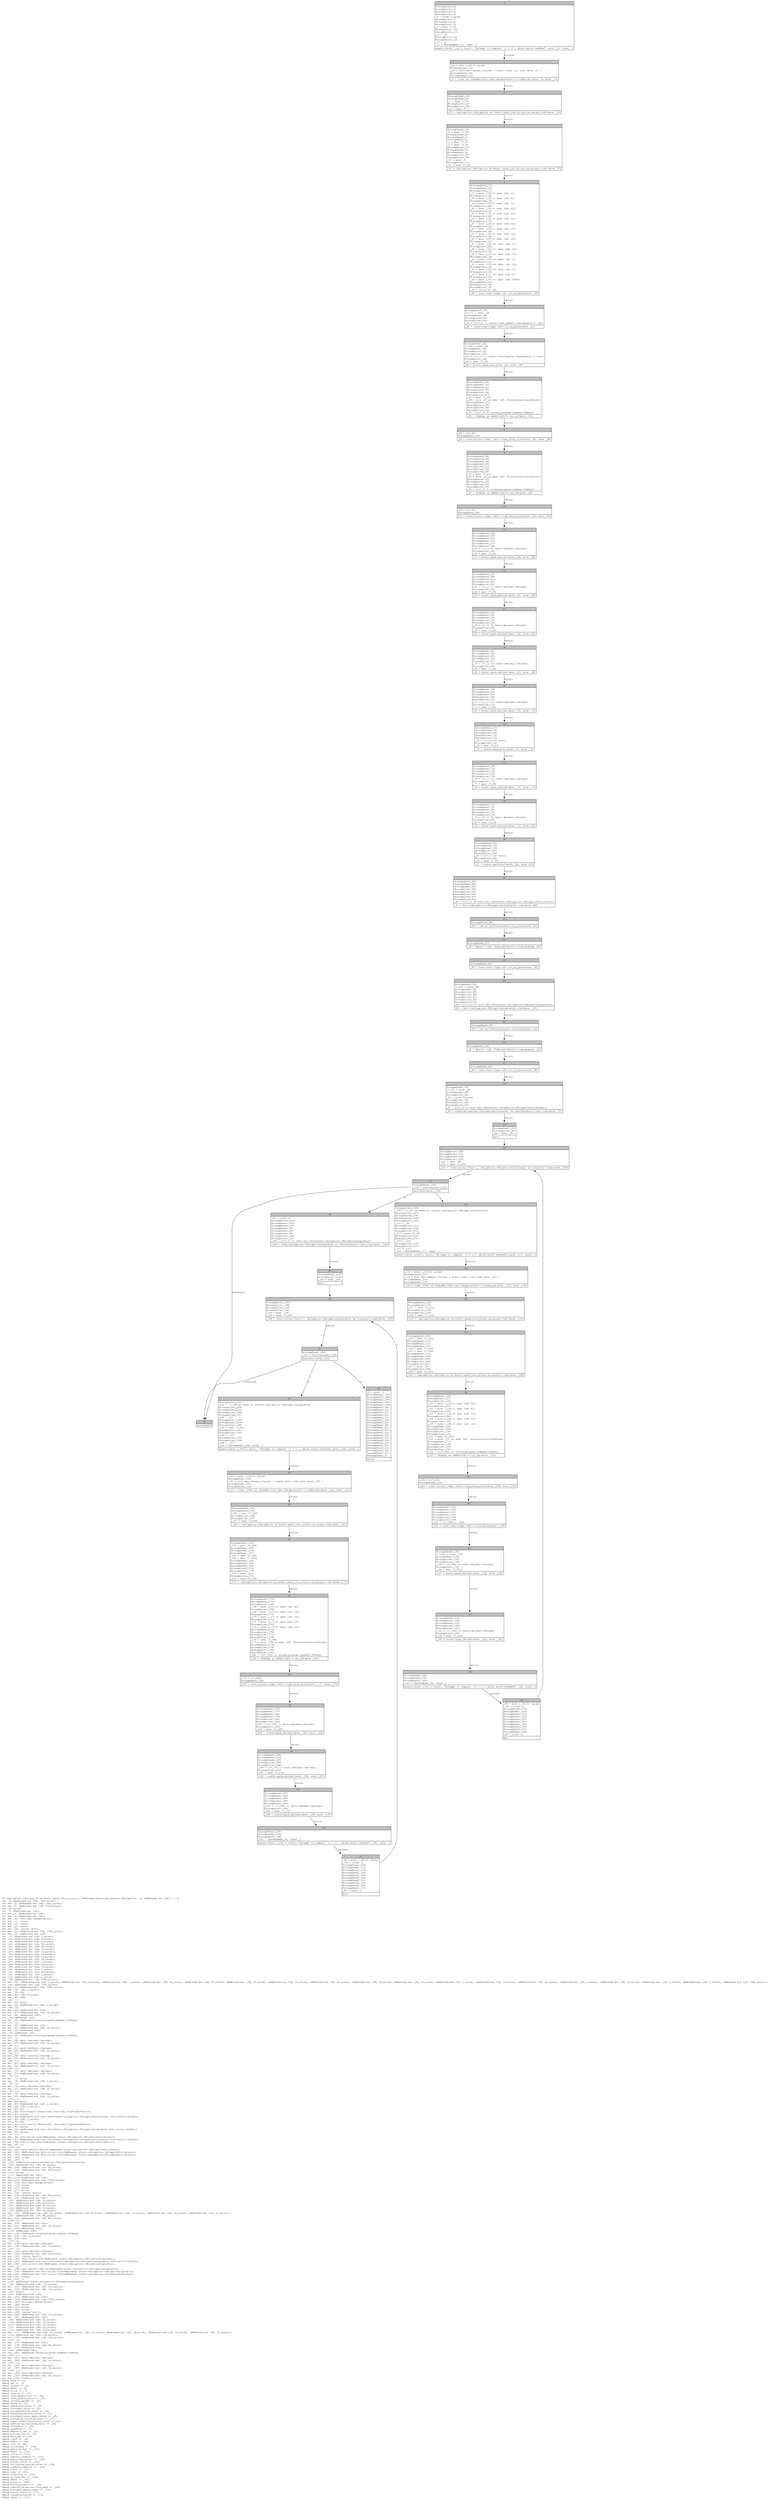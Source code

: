 digraph Mir_0_362 {
    graph [fontname="Courier, monospace"];
    node [fontname="Courier, monospace"];
    edge [fontname="Courier, monospace"];
    label=<fn &lt;obligation::Obligation as Pack&gt;::pack_into_slice(_1: &amp;ReErased state::obligation::Obligation, _2: &amp;ReErased mut [u8]) -&gt; ()<br align="left"/>let _3: &amp;ReErased mut [u8; 1300_usize];<br align="left"/>let mut _4: &amp;ReErased mut [u8; 1300_usize];<br align="left"/>let mut _5: &amp;ReErased mut [u8; 1300_usize];<br align="left"/>let _6: usize;<br align="left"/>let _7: &amp;ReErased mut [u8];<br align="left"/>let mut _8: &amp;ReErased mut [u8];<br align="left"/>let mut _9: &amp;ReErased mut [u8];<br align="left"/>let mut _10: std::ops::Range&lt;usize&gt;;<br align="left"/>let mut _11: usize;<br align="left"/>let mut _12: usize;<br align="left"/>let mut _13: usize;<br align="left"/>let mut _14: (usize, bool);<br align="left"/>let mut _15: &amp;ReErased mut [u8; 1300_usize];<br align="left"/>let mut _16: &amp;ReErased mut [u8];<br align="left"/>let _17: &amp;ReErased mut [u8; 1_usize];<br align="left"/>let _18: &amp;ReErased mut [u8; 8_usize];<br align="left"/>let _19: &amp;ReErased mut [u8; 1_usize];<br align="left"/>let _20: &amp;ReErased mut [u8; 32_usize];<br align="left"/>let _21: &amp;ReErased mut [u8; 32_usize];<br align="left"/>let _22: &amp;ReErased mut [u8; 16_usize];<br align="left"/>let _23: &amp;ReErased mut [u8; 16_usize];<br align="left"/>let _24: &amp;ReErased mut [u8; 16_usize];<br align="left"/>let _25: &amp;ReErased mut [u8; 16_usize];<br align="left"/>let _26: &amp;ReErased mut [u8; 16_usize];<br align="left"/>let _27: &amp;ReErased mut [u8; 1_usize];<br align="left"/>let _28: &amp;ReErased mut [u8; 16_usize];<br align="left"/>let _29: &amp;ReErased mut [u8; 16_usize];<br align="left"/>let _30: &amp;ReErased mut [u8; 1_usize];<br align="left"/>let _31: &amp;ReErased mut [u8; 14_usize];<br align="left"/>let _32: &amp;ReErased mut [u8; 1_usize];<br align="left"/>let _33: &amp;ReErased mut [u8; 1_usize];<br align="left"/>let _34: &amp;ReErased mut [u8; 1096_usize];<br align="left"/>let mut _35: (&amp;ReErased mut [u8; 1_usize], &amp;ReErased mut [u8; 8_usize], &amp;ReErased mut [u8; 1_usize], &amp;ReErased mut [u8; 32_usize], &amp;ReErased mut [u8; 32_usize], &amp;ReErased mut [u8; 16_usize], &amp;ReErased mut [u8; 16_usize], &amp;ReErased mut [u8; 16_usize], &amp;ReErased mut [u8; 16_usize], &amp;ReErased mut [u8; 16_usize], &amp;ReErased mut [u8; 1_usize], &amp;ReErased mut [u8; 16_usize], &amp;ReErased mut [u8; 16_usize], &amp;ReErased mut [u8; 1_usize], &amp;ReErased mut [u8; 14_usize], &amp;ReErased mut [u8; 1_usize], &amp;ReErased mut [u8; 1_usize], &amp;ReErased mut [u8; 1096_usize]);<br align="left"/>let _36: &amp;ReErased mut [u8; 1300_usize];<br align="left"/>let mut _37: &amp;ReErased mut [u8; 1300_usize];<br align="left"/>let mut _38: [u8; 1_usize];<br align="left"/>let mut _39: u8;<br align="left"/>let mut _40: [u8; 8_usize];<br align="left"/>let mut _41: u64;<br align="left"/>let _42: ();<br align="left"/>let mut _43: bool;<br align="left"/>let mut _44: &amp;ReErased mut [u8; 1_usize];<br align="left"/>let _45: ();<br align="left"/>let mut _46: &amp;ReErased mut [u8];<br align="left"/>let mut _47: &amp;ReErased mut [u8; 32_usize];<br align="left"/>let mut _48: &amp;ReErased [u8];<br align="left"/>let _49: &amp;ReErased [u8];<br align="left"/>let mut _50: &amp;ReErased solana_program::pubkey::Pubkey;<br align="left"/>let _51: ();<br align="left"/>let mut _52: &amp;ReErased mut [u8];<br align="left"/>let mut _53: &amp;ReErased mut [u8; 32_usize];<br align="left"/>let mut _54: &amp;ReErased [u8];<br align="left"/>let _55: &amp;ReErased [u8];<br align="left"/>let mut _56: &amp;ReErased solana_program::pubkey::Pubkey;<br align="left"/>let _57: ();<br align="left"/>let mut _58: math::decimal::Decimal;<br align="left"/>let mut _59: &amp;ReErased mut [u8; 16_usize];<br align="left"/>let _60: ();<br align="left"/>let mut _61: math::decimal::Decimal;<br align="left"/>let mut _62: &amp;ReErased mut [u8; 16_usize];<br align="left"/>let _63: ();<br align="left"/>let mut _64: math::decimal::Decimal;<br align="left"/>let mut _65: &amp;ReErased mut [u8; 16_usize];<br align="left"/>let _66: ();<br align="left"/>let mut _67: math::decimal::Decimal;<br align="left"/>let mut _68: &amp;ReErased mut [u8; 16_usize];<br align="left"/>let _69: ();<br align="left"/>let mut _70: math::decimal::Decimal;<br align="left"/>let mut _71: &amp;ReErased mut [u8; 16_usize];<br align="left"/>let _72: ();<br align="left"/>let mut _73: bool;<br align="left"/>let mut _74: &amp;ReErased mut [u8; 1_usize];<br align="left"/>let _75: ();<br align="left"/>let mut _76: math::decimal::Decimal;<br align="left"/>let mut _77: &amp;ReErased mut [u8; 16_usize];<br align="left"/>let _78: ();<br align="left"/>let mut _79: math::decimal::Decimal;<br align="left"/>let mut _80: &amp;ReErased mut [u8; 16_usize];<br align="left"/>let _81: ();<br align="left"/>let mut _82: bool;<br align="left"/>let mut _83: &amp;ReErased mut [u8; 1_usize];<br align="left"/>let mut _84: [u8; 1_usize];<br align="left"/>let mut _85: u8;<br align="left"/>let mut _86: std::result::Result&lt;u8, std::num::TryFromIntError&gt;;<br align="left"/>let mut _87: usize;<br align="left"/>let mut _88: &amp;ReErased std::vec::Vec&lt;state::obligation::ObligationCollateral, std::alloc::Global&gt;;<br align="left"/>let mut _89: [u8; 1_usize];<br align="left"/>let mut _90: u8;<br align="left"/>let mut _91: std::result::Result&lt;u8, std::num::TryFromIntError&gt;;<br align="left"/>let mut _92: usize;<br align="left"/>let mut _93: &amp;ReErased std::vec::Vec&lt;state::obligation::ObligationLiquidity, std::alloc::Global&gt;;<br align="left"/>let mut _94: usize;<br align="left"/>let _95: ();<br align="left"/>let mut _96: std::slice::Iter&lt;ReErased, state::obligation::ObligationCollateral&gt;;<br align="left"/>let mut _97: &amp;ReErased std::vec::Vec&lt;state::obligation::ObligationCollateral, std::alloc::Global&gt;;<br align="left"/>let mut _98: std::slice::Iter&lt;ReErased, state::obligation::ObligationCollateral&gt;;<br align="left"/>let mut _99: ();<br align="left"/>let _100: ();<br align="left"/>let mut _101: std::option::Option&lt;&amp;ReErased state::obligation::ObligationCollateral&gt;;<br align="left"/>let mut _102: &amp;ReErased mut std::slice::Iter&lt;ReErased, state::obligation::ObligationCollateral&gt;;<br align="left"/>let mut _103: &amp;ReErased mut std::slice::Iter&lt;ReErased, state::obligation::ObligationCollateral&gt;;<br align="left"/>let mut _104: isize;<br align="left"/>let mut _105: !;<br align="left"/>let _106: &amp;ReErased state::obligation::ObligationCollateral;<br align="left"/>let _107: &amp;ReErased mut [u8; 88_usize];<br align="left"/>let mut _108: &amp;ReErased mut [u8; 88_usize];<br align="left"/>let mut _109: &amp;ReErased mut [u8; 88_usize];<br align="left"/>let _110: usize;<br align="left"/>let _111: &amp;ReErased mut [u8];<br align="left"/>let mut _112: &amp;ReErased mut [u8];<br align="left"/>let mut _113: &amp;ReErased mut [u8; 1096_usize];<br align="left"/>let mut _114: std::ops::Range&lt;usize&gt;;<br align="left"/>let mut _115: usize;<br align="left"/>let mut _116: usize;<br align="left"/>let mut _117: usize;<br align="left"/>let mut _118: (usize, bool);<br align="left"/>let mut _119: &amp;ReErased mut [u8; 88_usize];<br align="left"/>let mut _120: &amp;ReErased mut [u8];<br align="left"/>let _121: &amp;ReErased mut [u8; 32_usize];<br align="left"/>let _122: &amp;ReErased mut [u8; 8_usize];<br align="left"/>let _123: &amp;ReErased mut [u8; 16_usize];<br align="left"/>let _124: &amp;ReErased mut [u8; 16_usize];<br align="left"/>let _125: &amp;ReErased mut [u8; 16_usize];<br align="left"/>let mut _126: (&amp;ReErased mut [u8; 32_usize], &amp;ReErased mut [u8; 8_usize], &amp;ReErased mut [u8; 16_usize], &amp;ReErased mut [u8; 16_usize], &amp;ReErased mut [u8; 16_usize]);<br align="left"/>let _127: &amp;ReErased mut [u8; 88_usize];<br align="left"/>let mut _128: &amp;ReErased mut [u8; 88_usize];<br align="left"/>let _129: ();<br align="left"/>let mut _130: &amp;ReErased mut [u8];<br align="left"/>let mut _131: &amp;ReErased mut [u8; 32_usize];<br align="left"/>let mut _132: &amp;ReErased [u8];<br align="left"/>let _133: &amp;ReErased [u8];<br align="left"/>let mut _134: &amp;ReErased solana_program::pubkey::Pubkey;<br align="left"/>let mut _135: [u8; 8_usize];<br align="left"/>let mut _136: u64;<br align="left"/>let _137: ();<br align="left"/>let mut _138: math::decimal::Decimal;<br align="left"/>let mut _139: &amp;ReErased mut [u8; 16_usize];<br align="left"/>let _140: ();<br align="left"/>let mut _141: math::decimal::Decimal;<br align="left"/>let mut _142: &amp;ReErased mut [u8; 16_usize];<br align="left"/>let mut _143: (usize, bool);<br align="left"/>let mut _144: std::slice::Iter&lt;ReErased, state::obligation::ObligationLiquidity&gt;;<br align="left"/>let mut _145: &amp;ReErased std::vec::Vec&lt;state::obligation::ObligationLiquidity, std::alloc::Global&gt;;<br align="left"/>let mut _146: std::slice::Iter&lt;ReErased, state::obligation::ObligationLiquidity&gt;;<br align="left"/>let _147: ();<br align="left"/>let mut _148: std::option::Option&lt;&amp;ReErased state::obligation::ObligationLiquidity&gt;;<br align="left"/>let mut _149: &amp;ReErased mut std::slice::Iter&lt;ReErased, state::obligation::ObligationLiquidity&gt;;<br align="left"/>let mut _150: &amp;ReErased mut std::slice::Iter&lt;ReErased, state::obligation::ObligationLiquidity&gt;;<br align="left"/>let mut _151: isize;<br align="left"/>let mut _152: !;<br align="left"/>let _153: &amp;ReErased state::obligation::ObligationLiquidity;<br align="left"/>let _154: &amp;ReErased mut [u8; 112_usize];<br align="left"/>let mut _155: &amp;ReErased mut [u8; 112_usize];<br align="left"/>let mut _156: &amp;ReErased mut [u8; 112_usize];<br align="left"/>let _157: usize;<br align="left"/>let _158: &amp;ReErased mut [u8];<br align="left"/>let mut _159: &amp;ReErased mut [u8];<br align="left"/>let mut _160: &amp;ReErased mut [u8; 1096_usize];<br align="left"/>let mut _161: std::ops::Range&lt;usize&gt;;<br align="left"/>let mut _162: usize;<br align="left"/>let mut _163: usize;<br align="left"/>let mut _164: usize;<br align="left"/>let mut _165: (usize, bool);<br align="left"/>let mut _166: &amp;ReErased mut [u8; 112_usize];<br align="left"/>let mut _167: &amp;ReErased mut [u8];<br align="left"/>let _168: &amp;ReErased mut [u8; 32_usize];<br align="left"/>let _169: &amp;ReErased mut [u8; 16_usize];<br align="left"/>let _170: &amp;ReErased mut [u8; 16_usize];<br align="left"/>let _171: &amp;ReErased mut [u8; 16_usize];<br align="left"/>let _172: &amp;ReErased mut [u8; 32_usize];<br align="left"/>let mut _173: (&amp;ReErased mut [u8; 32_usize], &amp;ReErased mut [u8; 16_usize], &amp;ReErased mut [u8; 16_usize], &amp;ReErased mut [u8; 16_usize], &amp;ReErased mut [u8; 32_usize]);<br align="left"/>let _174: &amp;ReErased mut [u8; 112_usize];<br align="left"/>let mut _175: &amp;ReErased mut [u8; 112_usize];<br align="left"/>let _176: ();<br align="left"/>let mut _177: &amp;ReErased mut [u8];<br align="left"/>let mut _178: &amp;ReErased mut [u8; 32_usize];<br align="left"/>let mut _179: &amp;ReErased [u8];<br align="left"/>let _180: &amp;ReErased [u8];<br align="left"/>let mut _181: &amp;ReErased solana_program::pubkey::Pubkey;<br align="left"/>let _182: ();<br align="left"/>let mut _183: math::decimal::Decimal;<br align="left"/>let mut _184: &amp;ReErased mut [u8; 16_usize];<br align="left"/>let _185: ();<br align="left"/>let mut _186: math::decimal::Decimal;<br align="left"/>let mut _187: &amp;ReErased mut [u8; 16_usize];<br align="left"/>let _188: ();<br align="left"/>let mut _189: math::decimal::Decimal;<br align="left"/>let mut _190: &amp;ReErased mut [u8; 16_usize];<br align="left"/>let mut _191: (usize, bool);<br align="left"/>debug self =&gt; _1;<br align="left"/>debug dst =&gt; _2;<br align="left"/>debug output =&gt; _3;<br align="left"/>debug offset =&gt; _6;<br align="left"/>debug slice =&gt; _7;<br align="left"/>debug version =&gt; _17;<br align="left"/>debug last_update_slot =&gt; _18;<br align="left"/>debug last_update_stale =&gt; _19;<br align="left"/>debug lending_market =&gt; _20;<br align="left"/>debug owner =&gt; _21;<br align="left"/>debug deposited_value =&gt; _22;<br align="left"/>debug borrowed_value =&gt; _23;<br align="left"/>debug allowed_borrow_value =&gt; _24;<br align="left"/>debug unhealthy_borrow_value =&gt; _25;<br align="left"/>debug borrowed_value_upper_bound =&gt; _26;<br align="left"/>debug borrowing_isolated_asset =&gt; _27;<br align="left"/>debug super_unhealthy_borrow_value =&gt; _28;<br align="left"/>debug unweighted_borrowed_value =&gt; _29;<br align="left"/>debug closeable =&gt; _30;<br align="left"/>debug _padding =&gt; _31;<br align="left"/>debug deposits_len =&gt; _32;<br align="left"/>debug borrows_len =&gt; _33;<br align="left"/>debug data_flat =&gt; _34;<br align="left"/>debug input =&gt; _36;<br align="left"/>debug offset =&gt; _94;<br align="left"/>debug iter =&gt; _98;<br align="left"/>debug collateral =&gt; _106;<br align="left"/>debug deposits_flat =&gt; _107;<br align="left"/>debug offset =&gt; _110;<br align="left"/>debug slice =&gt; _111;<br align="left"/>debug deposit_reserve =&gt; _121;<br align="left"/>debug deposited_amount =&gt; _122;<br align="left"/>debug market_value =&gt; _123;<br align="left"/>debug attributed_borrow_value =&gt; _124;<br align="left"/>debug _padding_deposit =&gt; _125;<br align="left"/>debug input =&gt; _127;<br align="left"/>debug iter =&gt; _146;<br align="left"/>debug liquidity =&gt; _153;<br align="left"/>debug borrows_flat =&gt; _154;<br align="left"/>debug offset =&gt; _157;<br align="left"/>debug slice =&gt; _158;<br align="left"/>debug borrow_reserve =&gt; _168;<br align="left"/>debug cumulative_borrow_rate_wads =&gt; _169;<br align="left"/>debug borrowed_amount_wads =&gt; _170;<br align="left"/>debug market_value =&gt; _171;<br align="left"/>debug _padding_borrow =&gt; _172;<br align="left"/>debug input =&gt; _174;<br align="left"/>>;
    bb0__0_362 [shape="none", label=<<table border="0" cellborder="1" cellspacing="0"><tr><td bgcolor="gray" align="center" colspan="1">0</td></tr><tr><td align="left" balign="left">StorageLive(_3)<br/>StorageLive(_4)<br/>StorageLive(_5)<br/>StorageLive(_6)<br/>_6 = const 0_usize<br/>StorageLive(_7)<br/>StorageLive(_8)<br/>StorageLive(_9)<br/>_9 = &amp;mut (*_2)<br/>StorageLive(_10)<br/>StorageLive(_11)<br/>_11 = _6<br/>StorageLive(_12)<br/>StorageLive(_13)<br/>_13 = _6<br/>_14 = CheckedAdd(_13, const _)<br/></td></tr><tr><td align="left">assert(!move (_14.1: bool), &quot;attempt to compute `{} + {}`, which would overflow&quot;, move _13, const _)</td></tr></table>>];
    bb1__0_362 [shape="none", label=<<table border="0" cellborder="1" cellspacing="0"><tr><td bgcolor="gray" align="center" colspan="1">1</td></tr><tr><td align="left" balign="left">_12 = move (_14.0: usize)<br/>StorageDead(_13)<br/>_10 = std::ops::Range::&lt;usize&gt; { start: move _11, end: move _12 }<br/>StorageDead(_12)<br/>StorageDead(_11)<br/></td></tr><tr><td align="left">_8 = &lt;[u8] as IndexMut&lt;std::ops::Range&lt;usize&gt;&gt;&gt;::index_mut(move _9, move _10)</td></tr></table>>];
    bb2__0_362 [shape="none", label=<<table border="0" cellborder="1" cellspacing="0"><tr><td bgcolor="gray" align="center" colspan="1">2</td></tr><tr><td align="left" balign="left">StorageDead(_10)<br/>StorageDead(_9)<br/>_7 = &amp;mut (*_8)<br/>StorageLive(_15)<br/>StorageLive(_16)<br/>_16 = &amp;mut (*_7)<br/></td></tr><tr><td align="left">_15 = &lt;obligation::Obligation as Pack&gt;::pack_into_slice::as_array::&lt;u8&gt;(move _16)</td></tr></table>>];
    bb3__0_362 [shape="none", label=<<table border="0" cellborder="1" cellspacing="0"><tr><td bgcolor="gray" align="center" colspan="1">3</td></tr><tr><td align="left" balign="left">StorageDead(_16)<br/>_5 = &amp;mut (*_15)<br/>StorageDead(_8)<br/>StorageDead(_7)<br/>StorageDead(_6)<br/>_4 = &amp;mut (*_5)<br/>_3 = &amp;mut (*_4)<br/>StorageDead(_15)<br/>StorageDead(_5)<br/>StorageDead(_4)<br/>StorageLive(_35)<br/>StorageLive(_36)<br/>_36 = move _3<br/>StorageLive(_37)<br/>_37 = &amp;mut (*_36)<br/></td></tr><tr><td align="left">_35 = &lt;obligation::Obligation as Pack&gt;::pack_into_slice::as_arrays::&lt;u8&gt;(move _37)</td></tr></table>>];
    bb4__0_362 [shape="none", label=<<table border="0" cellborder="1" cellspacing="0"><tr><td bgcolor="gray" align="center" colspan="1">4</td></tr><tr><td align="left" balign="left">StorageDead(_37)<br/>StorageDead(_36)<br/>StorageLive(_17)<br/>_17 = move (_35.0: &amp;mut [u8; 1])<br/>StorageLive(_18)<br/>_18 = move (_35.1: &amp;mut [u8; 8])<br/>StorageLive(_19)<br/>_19 = move (_35.2: &amp;mut [u8; 1])<br/>StorageLive(_20)<br/>_20 = move (_35.3: &amp;mut [u8; 32])<br/>StorageLive(_21)<br/>_21 = move (_35.4: &amp;mut [u8; 32])<br/>StorageLive(_22)<br/>_22 = move (_35.5: &amp;mut [u8; 16])<br/>StorageLive(_23)<br/>_23 = move (_35.6: &amp;mut [u8; 16])<br/>StorageLive(_24)<br/>_24 = move (_35.7: &amp;mut [u8; 16])<br/>StorageLive(_25)<br/>_25 = move (_35.8: &amp;mut [u8; 16])<br/>StorageLive(_26)<br/>_26 = move (_35.9: &amp;mut [u8; 16])<br/>StorageLive(_27)<br/>_27 = move (_35.10: &amp;mut [u8; 1])<br/>StorageLive(_28)<br/>_28 = move (_35.11: &amp;mut [u8; 16])<br/>StorageLive(_29)<br/>_29 = move (_35.12: &amp;mut [u8; 16])<br/>StorageLive(_30)<br/>_30 = move (_35.13: &amp;mut [u8; 1])<br/>StorageLive(_31)<br/>_31 = move (_35.14: &amp;mut [u8; 14])<br/>StorageLive(_32)<br/>_32 = move (_35.15: &amp;mut [u8; 1])<br/>StorageLive(_33)<br/>_33 = move (_35.16: &amp;mut [u8; 1])<br/>StorageLive(_34)<br/>_34 = move (_35.17: &amp;mut [u8; 1096])<br/>StorageDead(_35)<br/>StorageLive(_38)<br/>StorageLive(_39)<br/>_39 = ((*_1).0: u8)<br/></td></tr><tr><td align="left">_38 = core::num::&lt;impl u8&gt;::to_le_bytes(move _39)</td></tr></table>>];
    bb5__0_362 [shape="none", label=<<table border="0" cellborder="1" cellspacing="0"><tr><td bgcolor="gray" align="center" colspan="1">5</td></tr><tr><td align="left" balign="left">StorageDead(_39)<br/>(*_17) = move _38<br/>StorageDead(_38)<br/>StorageLive(_40)<br/>StorageLive(_41)<br/>_41 = (((*_1).1: state::last_update::LastUpdate).0: u64)<br/></td></tr><tr><td align="left">_40 = core::num::&lt;impl u64&gt;::to_le_bytes(move _41)</td></tr></table>>];
    bb6__0_362 [shape="none", label=<<table border="0" cellborder="1" cellspacing="0"><tr><td bgcolor="gray" align="center" colspan="1">6</td></tr><tr><td align="left" balign="left">StorageDead(_41)<br/>(*_18) = move _40<br/>StorageDead(_40)<br/>StorageLive(_42)<br/>StorageLive(_43)<br/>_43 = (((*_1).1: state::last_update::LastUpdate).1: bool)<br/>StorageLive(_44)<br/>_44 = &amp;mut (*_19)<br/></td></tr><tr><td align="left">_42 = state::pack_bool(move _43, move _44)</td></tr></table>>];
    bb7__0_362 [shape="none", label=<<table border="0" cellborder="1" cellspacing="0"><tr><td bgcolor="gray" align="center" colspan="1">7</td></tr><tr><td align="left" balign="left">StorageDead(_44)<br/>StorageDead(_43)<br/>StorageDead(_42)<br/>StorageLive(_45)<br/>StorageLive(_46)<br/>StorageLive(_47)<br/>_47 = &amp;mut (*_20)<br/>_46 = move _47 as &amp;mut [u8] (PointerCoercion(Unsize))<br/>StorageDead(_47)<br/>StorageLive(_48)<br/>StorageLive(_49)<br/>StorageLive(_50)<br/>_50 = &amp;((*_1).2: solana_program::pubkey::Pubkey)<br/></td></tr><tr><td align="left">_49 = &lt;Pubkey as AsRef&lt;[u8]&gt;&gt;::as_ref(move _50)</td></tr></table>>];
    bb8__0_362 [shape="none", label=<<table border="0" cellborder="1" cellspacing="0"><tr><td bgcolor="gray" align="center" colspan="1">8</td></tr><tr><td align="left" balign="left">_48 = &amp;(*_49)<br/>StorageDead(_50)<br/></td></tr><tr><td align="left">_45 = core::slice::&lt;impl [u8]&gt;::copy_from_slice(move _46, move _48)</td></tr></table>>];
    bb9__0_362 [shape="none", label=<<table border="0" cellborder="1" cellspacing="0"><tr><td bgcolor="gray" align="center" colspan="1">9</td></tr><tr><td align="left" balign="left">StorageDead(_48)<br/>StorageDead(_46)<br/>StorageDead(_49)<br/>StorageDead(_45)<br/>StorageLive(_51)<br/>StorageLive(_52)<br/>StorageLive(_53)<br/>_53 = &amp;mut (*_21)<br/>_52 = move _53 as &amp;mut [u8] (PointerCoercion(Unsize))<br/>StorageDead(_53)<br/>StorageLive(_54)<br/>StorageLive(_55)<br/>StorageLive(_56)<br/>_56 = &amp;((*_1).3: solana_program::pubkey::Pubkey)<br/></td></tr><tr><td align="left">_55 = &lt;Pubkey as AsRef&lt;[u8]&gt;&gt;::as_ref(move _56)</td></tr></table>>];
    bb10__0_362 [shape="none", label=<<table border="0" cellborder="1" cellspacing="0"><tr><td bgcolor="gray" align="center" colspan="1">10</td></tr><tr><td align="left" balign="left">_54 = &amp;(*_55)<br/>StorageDead(_56)<br/></td></tr><tr><td align="left">_51 = core::slice::&lt;impl [u8]&gt;::copy_from_slice(move _52, move _54)</td></tr></table>>];
    bb11__0_362 [shape="none", label=<<table border="0" cellborder="1" cellspacing="0"><tr><td bgcolor="gray" align="center" colspan="1">11</td></tr><tr><td align="left" balign="left">StorageDead(_54)<br/>StorageDead(_52)<br/>StorageDead(_55)<br/>StorageDead(_51)<br/>StorageLive(_57)<br/>StorageLive(_58)<br/>_58 = ((*_1).6: math::decimal::Decimal)<br/>StorageLive(_59)<br/>_59 = &amp;mut (*_22)<br/></td></tr><tr><td align="left">_57 = state::pack_decimal(move _58, move _59)</td></tr></table>>];
    bb12__0_362 [shape="none", label=<<table border="0" cellborder="1" cellspacing="0"><tr><td bgcolor="gray" align="center" colspan="1">12</td></tr><tr><td align="left" balign="left">StorageDead(_59)<br/>StorageDead(_58)<br/>StorageDead(_57)<br/>StorageLive(_60)<br/>StorageLive(_61)<br/>_61 = ((*_1).7: math::decimal::Decimal)<br/>StorageLive(_62)<br/>_62 = &amp;mut (*_23)<br/></td></tr><tr><td align="left">_60 = state::pack_decimal(move _61, move _62)</td></tr></table>>];
    bb13__0_362 [shape="none", label=<<table border="0" cellborder="1" cellspacing="0"><tr><td bgcolor="gray" align="center" colspan="1">13</td></tr><tr><td align="left" balign="left">StorageDead(_62)<br/>StorageDead(_61)<br/>StorageDead(_60)<br/>StorageLive(_63)<br/>StorageLive(_64)<br/>_64 = ((*_1).9: math::decimal::Decimal)<br/>StorageLive(_65)<br/>_65 = &amp;mut (*_26)<br/></td></tr><tr><td align="left">_63 = state::pack_decimal(move _64, move _65)</td></tr></table>>];
    bb14__0_362 [shape="none", label=<<table border="0" cellborder="1" cellspacing="0"><tr><td bgcolor="gray" align="center" colspan="1">14</td></tr><tr><td align="left" balign="left">StorageDead(_65)<br/>StorageDead(_64)<br/>StorageDead(_63)<br/>StorageLive(_66)<br/>StorageLive(_67)<br/>_67 = ((*_1).10: math::decimal::Decimal)<br/>StorageLive(_68)<br/>_68 = &amp;mut (*_24)<br/></td></tr><tr><td align="left">_66 = state::pack_decimal(move _67, move _68)</td></tr></table>>];
    bb15__0_362 [shape="none", label=<<table border="0" cellborder="1" cellspacing="0"><tr><td bgcolor="gray" align="center" colspan="1">15</td></tr><tr><td align="left" balign="left">StorageDead(_68)<br/>StorageDead(_67)<br/>StorageDead(_66)<br/>StorageLive(_69)<br/>StorageLive(_70)<br/>_70 = ((*_1).11: math::decimal::Decimal)<br/>StorageLive(_71)<br/>_71 = &amp;mut (*_25)<br/></td></tr><tr><td align="left">_69 = state::pack_decimal(move _70, move _71)</td></tr></table>>];
    bb16__0_362 [shape="none", label=<<table border="0" cellborder="1" cellspacing="0"><tr><td bgcolor="gray" align="center" colspan="1">16</td></tr><tr><td align="left" balign="left">StorageDead(_71)<br/>StorageDead(_70)<br/>StorageDead(_69)<br/>StorageLive(_72)<br/>StorageLive(_73)<br/>_73 = ((*_1).13: bool)<br/>StorageLive(_74)<br/>_74 = &amp;mut (*_27)<br/></td></tr><tr><td align="left">_72 = state::pack_bool(move _73, move _74)</td></tr></table>>];
    bb17__0_362 [shape="none", label=<<table border="0" cellborder="1" cellspacing="0"><tr><td bgcolor="gray" align="center" colspan="1">17</td></tr><tr><td align="left" balign="left">StorageDead(_74)<br/>StorageDead(_73)<br/>StorageDead(_72)<br/>StorageLive(_75)<br/>StorageLive(_76)<br/>_76 = ((*_1).12: math::decimal::Decimal)<br/>StorageLive(_77)<br/>_77 = &amp;mut (*_28)<br/></td></tr><tr><td align="left">_75 = state::pack_decimal(move _76, move _77)</td></tr></table>>];
    bb18__0_362 [shape="none", label=<<table border="0" cellborder="1" cellspacing="0"><tr><td bgcolor="gray" align="center" colspan="1">18</td></tr><tr><td align="left" balign="left">StorageDead(_77)<br/>StorageDead(_76)<br/>StorageDead(_75)<br/>StorageLive(_78)<br/>StorageLive(_79)<br/>_79 = ((*_1).8: math::decimal::Decimal)<br/>StorageLive(_80)<br/>_80 = &amp;mut (*_29)<br/></td></tr><tr><td align="left">_78 = state::pack_decimal(move _79, move _80)</td></tr></table>>];
    bb19__0_362 [shape="none", label=<<table border="0" cellborder="1" cellspacing="0"><tr><td bgcolor="gray" align="center" colspan="1">19</td></tr><tr><td align="left" balign="left">StorageDead(_80)<br/>StorageDead(_79)<br/>StorageDead(_78)<br/>StorageLive(_81)<br/>StorageLive(_82)<br/>_82 = ((*_1).14: bool)<br/>StorageLive(_83)<br/>_83 = &amp;mut (*_30)<br/></td></tr><tr><td align="left">_81 = state::pack_bool(move _82, move _83)</td></tr></table>>];
    bb20__0_362 [shape="none", label=<<table border="0" cellborder="1" cellspacing="0"><tr><td bgcolor="gray" align="center" colspan="1">20</td></tr><tr><td align="left" balign="left">StorageDead(_83)<br/>StorageDead(_82)<br/>StorageDead(_81)<br/>StorageLive(_84)<br/>StorageLive(_85)<br/>StorageLive(_86)<br/>StorageLive(_87)<br/>StorageLive(_88)<br/>_88 = &amp;((*_1).4: std::vec::Vec&lt;state::obligation::ObligationCollateral&gt;)<br/></td></tr><tr><td align="left">_87 = Vec::&lt;obligation::ObligationCollateral&gt;::len(move _88)</td></tr></table>>];
    bb21__0_362 [shape="none", label=<<table border="0" cellborder="1" cellspacing="0"><tr><td bgcolor="gray" align="center" colspan="1">21</td></tr><tr><td align="left" balign="left">StorageDead(_88)<br/></td></tr><tr><td align="left">_86 = &lt;u8 as TryFrom&lt;usize&gt;&gt;::try_from(move _87)</td></tr></table>>];
    bb22__0_362 [shape="none", label=<<table border="0" cellborder="1" cellspacing="0"><tr><td bgcolor="gray" align="center" colspan="1">22</td></tr><tr><td align="left" balign="left">StorageDead(_87)<br/></td></tr><tr><td align="left">_85 = Result::&lt;u8, TryFromIntError&gt;::unwrap(move _86)</td></tr></table>>];
    bb23__0_362 [shape="none", label=<<table border="0" cellborder="1" cellspacing="0"><tr><td bgcolor="gray" align="center" colspan="1">23</td></tr><tr><td align="left" balign="left">StorageDead(_86)<br/></td></tr><tr><td align="left">_84 = core::num::&lt;impl u8&gt;::to_le_bytes(move _85)</td></tr></table>>];
    bb24__0_362 [shape="none", label=<<table border="0" cellborder="1" cellspacing="0"><tr><td bgcolor="gray" align="center" colspan="1">24</td></tr><tr><td align="left" balign="left">StorageDead(_85)<br/>(*_32) = move _84<br/>StorageDead(_84)<br/>StorageLive(_89)<br/>StorageLive(_90)<br/>StorageLive(_91)<br/>StorageLive(_92)<br/>StorageLive(_93)<br/>_93 = &amp;((*_1).5: std::vec::Vec&lt;state::obligation::ObligationLiquidity&gt;)<br/></td></tr><tr><td align="left">_92 = Vec::&lt;obligation::ObligationLiquidity&gt;::len(move _93)</td></tr></table>>];
    bb25__0_362 [shape="none", label=<<table border="0" cellborder="1" cellspacing="0"><tr><td bgcolor="gray" align="center" colspan="1">25</td></tr><tr><td align="left" balign="left">StorageDead(_93)<br/></td></tr><tr><td align="left">_91 = &lt;u8 as TryFrom&lt;usize&gt;&gt;::try_from(move _92)</td></tr></table>>];
    bb26__0_362 [shape="none", label=<<table border="0" cellborder="1" cellspacing="0"><tr><td bgcolor="gray" align="center" colspan="1">26</td></tr><tr><td align="left" balign="left">StorageDead(_92)<br/></td></tr><tr><td align="left">_90 = Result::&lt;u8, TryFromIntError&gt;::unwrap(move _91)</td></tr></table>>];
    bb27__0_362 [shape="none", label=<<table border="0" cellborder="1" cellspacing="0"><tr><td bgcolor="gray" align="center" colspan="1">27</td></tr><tr><td align="left" balign="left">StorageDead(_91)<br/></td></tr><tr><td align="left">_89 = core::num::&lt;impl u8&gt;::to_le_bytes(move _90)</td></tr></table>>];
    bb28__0_362 [shape="none", label=<<table border="0" cellborder="1" cellspacing="0"><tr><td bgcolor="gray" align="center" colspan="1">28</td></tr><tr><td align="left" balign="left">StorageDead(_90)<br/>(*_33) = move _89<br/>StorageDead(_89)<br/>StorageLive(_94)<br/>_94 = const 0_usize<br/>StorageLive(_95)<br/>StorageLive(_96)<br/>StorageLive(_97)<br/>_97 = &amp;((*_1).4: std::vec::Vec&lt;state::obligation::ObligationCollateral&gt;)<br/></td></tr><tr><td align="left">_96 = &lt;&amp;Vec&lt;obligation::ObligationCollateral&gt; as IntoIterator&gt;::into_iter(move _97)</td></tr></table>>];
    bb29__0_362 [shape="none", label=<<table border="0" cellborder="1" cellspacing="0"><tr><td bgcolor="gray" align="center" colspan="1">29</td></tr><tr><td align="left" balign="left">StorageDead(_97)<br/>StorageLive(_98)<br/>_98 = move _96<br/></td></tr><tr><td align="left">goto</td></tr></table>>];
    bb30__0_362 [shape="none", label=<<table border="0" cellborder="1" cellspacing="0"><tr><td bgcolor="gray" align="center" colspan="1">30</td></tr><tr><td align="left" balign="left">StorageLive(_100)<br/>StorageLive(_101)<br/>StorageLive(_102)<br/>StorageLive(_103)<br/>_103 = &amp;mut _98<br/>_102 = &amp;mut (*_103)<br/></td></tr><tr><td align="left">_101 = &lt;std::slice::Iter&lt;'_, obligation::ObligationCollateral&gt; as Iterator&gt;::next(move _102)</td></tr></table>>];
    bb31__0_362 [shape="none", label=<<table border="0" cellborder="1" cellspacing="0"><tr><td bgcolor="gray" align="center" colspan="1">31</td></tr><tr><td align="left" balign="left">StorageDead(_102)<br/>_104 = discriminant(_101)<br/></td></tr><tr><td align="left">switchInt(move _104)</td></tr></table>>];
    bb32__0_362 [shape="none", label=<<table border="0" cellborder="1" cellspacing="0"><tr><td bgcolor="gray" align="center" colspan="1">32</td></tr><tr><td align="left" balign="left">StorageLive(_106)<br/>_106 = ((_101 as Some).0: &amp;state::obligation::ObligationCollateral)<br/>StorageLive(_107)<br/>StorageLive(_108)<br/>StorageLive(_109)<br/>StorageLive(_110)<br/>_110 = _94<br/>StorageLive(_111)<br/>StorageLive(_112)<br/>StorageLive(_113)<br/>_113 = &amp;mut (*_34)<br/>StorageLive(_114)<br/>StorageLive(_115)<br/>_115 = _110<br/>StorageLive(_116)<br/>StorageLive(_117)<br/>_117 = _110<br/>_118 = CheckedAdd(_117, const _)<br/></td></tr><tr><td align="left">assert(!move (_118.1: bool), &quot;attempt to compute `{} + {}`, which would overflow&quot;, move _117, const _)</td></tr></table>>];
    bb33__0_362 [shape="none", label=<<table border="0" cellborder="1" cellspacing="0"><tr><td bgcolor="gray" align="center" colspan="1">33</td></tr><tr><td align="left">unreachable</td></tr></table>>];
    bb34__0_362 [shape="none", label=<<table border="0" cellborder="1" cellspacing="0"><tr><td bgcolor="gray" align="center" colspan="1">34</td></tr><tr><td align="left" balign="left">_95 = const ()<br/>StorageDead(_103)<br/>StorageDead(_101)<br/>StorageDead(_100)<br/>StorageDead(_98)<br/>StorageDead(_96)<br/>StorageDead(_95)<br/>StorageLive(_144)<br/>StorageLive(_145)<br/>_145 = &amp;((*_1).5: std::vec::Vec&lt;state::obligation::ObligationLiquidity&gt;)<br/></td></tr><tr><td align="left">_144 = &lt;&amp;Vec&lt;obligation::ObligationLiquidity&gt; as IntoIterator&gt;::into_iter(move _145)</td></tr></table>>];
    bb35__0_362 [shape="none", label=<<table border="0" cellborder="1" cellspacing="0"><tr><td bgcolor="gray" align="center" colspan="1">35</td></tr><tr><td align="left" balign="left">_116 = move (_118.0: usize)<br/>StorageDead(_117)<br/>_114 = std::ops::Range::&lt;usize&gt; { start: move _115, end: move _116 }<br/>StorageDead(_116)<br/>StorageDead(_115)<br/></td></tr><tr><td align="left">_112 = &lt;[u8; 1096] as IndexMut&lt;std::ops::Range&lt;usize&gt;&gt;&gt;::index_mut(move _113, move _114)</td></tr></table>>];
    bb36__0_362 [shape="none", label=<<table border="0" cellborder="1" cellspacing="0"><tr><td bgcolor="gray" align="center" colspan="1">36</td></tr><tr><td align="left" balign="left">StorageDead(_114)<br/>StorageDead(_113)<br/>_111 = &amp;mut (*_112)<br/>StorageLive(_119)<br/>StorageLive(_120)<br/>_120 = &amp;mut (*_111)<br/></td></tr><tr><td align="left">_119 = &lt;obligation::Obligation as Pack&gt;::pack_into_slice::as_array::&lt;u8&gt;(move _120)</td></tr></table>>];
    bb37__0_362 [shape="none", label=<<table border="0" cellborder="1" cellspacing="0"><tr><td bgcolor="gray" align="center" colspan="1">37</td></tr><tr><td align="left" balign="left">StorageDead(_120)<br/>_109 = &amp;mut (*_119)<br/>StorageDead(_112)<br/>StorageDead(_111)<br/>StorageDead(_110)<br/>_108 = &amp;mut (*_109)<br/>_107 = &amp;mut (*_108)<br/>StorageDead(_119)<br/>StorageDead(_109)<br/>StorageDead(_108)<br/>StorageLive(_126)<br/>StorageLive(_127)<br/>_127 = move _107<br/>StorageLive(_128)<br/>_128 = &amp;mut (*_127)<br/></td></tr><tr><td align="left">_126 = &lt;obligation::Obligation as Pack&gt;::pack_into_slice::as_arrays::&lt;u8&gt;(move _128)</td></tr></table>>];
    bb38__0_362 [shape="none", label=<<table border="0" cellborder="1" cellspacing="0"><tr><td bgcolor="gray" align="center" colspan="1">38</td></tr><tr><td align="left" balign="left">StorageDead(_128)<br/>StorageDead(_127)<br/>StorageLive(_121)<br/>_121 = move (_126.0: &amp;mut [u8; 32])<br/>StorageLive(_122)<br/>_122 = move (_126.1: &amp;mut [u8; 8])<br/>StorageLive(_123)<br/>_123 = move (_126.2: &amp;mut [u8; 16])<br/>StorageLive(_124)<br/>_124 = move (_126.3: &amp;mut [u8; 16])<br/>StorageLive(_125)<br/>_125 = move (_126.4: &amp;mut [u8; 16])<br/>StorageDead(_126)<br/>StorageLive(_129)<br/>StorageLive(_130)<br/>StorageLive(_131)<br/>_131 = &amp;mut (*_121)<br/>_130 = move _131 as &amp;mut [u8] (PointerCoercion(Unsize))<br/>StorageDead(_131)<br/>StorageLive(_132)<br/>StorageLive(_133)<br/>StorageLive(_134)<br/>_134 = &amp;((*_106).0: solana_program::pubkey::Pubkey)<br/></td></tr><tr><td align="left">_133 = &lt;Pubkey as AsRef&lt;[u8]&gt;&gt;::as_ref(move _134)</td></tr></table>>];
    bb39__0_362 [shape="none", label=<<table border="0" cellborder="1" cellspacing="0"><tr><td bgcolor="gray" align="center" colspan="1">39</td></tr><tr><td align="left" balign="left">_132 = &amp;(*_133)<br/>StorageDead(_134)<br/></td></tr><tr><td align="left">_129 = core::slice::&lt;impl [u8]&gt;::copy_from_slice(move _130, move _132)</td></tr></table>>];
    bb40__0_362 [shape="none", label=<<table border="0" cellborder="1" cellspacing="0"><tr><td bgcolor="gray" align="center" colspan="1">40</td></tr><tr><td align="left" balign="left">StorageDead(_132)<br/>StorageDead(_130)<br/>StorageDead(_133)<br/>StorageDead(_129)<br/>StorageLive(_135)<br/>StorageLive(_136)<br/>_136 = ((*_106).1: u64)<br/></td></tr><tr><td align="left">_135 = core::num::&lt;impl u64&gt;::to_le_bytes(move _136)</td></tr></table>>];
    bb41__0_362 [shape="none", label=<<table border="0" cellborder="1" cellspacing="0"><tr><td bgcolor="gray" align="center" colspan="1">41</td></tr><tr><td align="left" balign="left">StorageDead(_136)<br/>(*_122) = move _135<br/>StorageDead(_135)<br/>StorageLive(_137)<br/>StorageLive(_138)<br/>_138 = ((*_106).2: math::decimal::Decimal)<br/>StorageLive(_139)<br/>_139 = &amp;mut (*_123)<br/></td></tr><tr><td align="left">_137 = state::pack_decimal(move _138, move _139)</td></tr></table>>];
    bb42__0_362 [shape="none", label=<<table border="0" cellborder="1" cellspacing="0"><tr><td bgcolor="gray" align="center" colspan="1">42</td></tr><tr><td align="left" balign="left">StorageDead(_139)<br/>StorageDead(_138)<br/>StorageDead(_137)<br/>StorageLive(_140)<br/>StorageLive(_141)<br/>_141 = ((*_106).3: math::decimal::Decimal)<br/>StorageLive(_142)<br/>_142 = &amp;mut (*_124)<br/></td></tr><tr><td align="left">_140 = state::pack_decimal(move _141, move _142)</td></tr></table>>];
    bb43__0_362 [shape="none", label=<<table border="0" cellborder="1" cellspacing="0"><tr><td bgcolor="gray" align="center" colspan="1">43</td></tr><tr><td align="left" balign="left">StorageDead(_142)<br/>StorageDead(_141)<br/>StorageDead(_140)<br/>_143 = CheckedAdd(_94, const _)<br/></td></tr><tr><td align="left">assert(!move (_143.1: bool), &quot;attempt to compute `{} + {}`, which would overflow&quot;, _94, const _)</td></tr></table>>];
    bb44__0_362 [shape="none", label=<<table border="0" cellborder="1" cellspacing="0"><tr><td bgcolor="gray" align="center" colspan="1">44</td></tr><tr><td align="left" balign="left">_94 = move (_143.0: usize)<br/>_100 = const ()<br/>StorageDead(_125)<br/>StorageDead(_124)<br/>StorageDead(_123)<br/>StorageDead(_122)<br/>StorageDead(_121)<br/>StorageDead(_107)<br/>StorageDead(_106)<br/>StorageDead(_103)<br/>StorageDead(_101)<br/>StorageDead(_100)<br/>_99 = const ()<br/></td></tr><tr><td align="left">goto</td></tr></table>>];
    bb45__0_362 [shape="none", label=<<table border="0" cellborder="1" cellspacing="0"><tr><td bgcolor="gray" align="center" colspan="1">45</td></tr><tr><td align="left" balign="left">StorageDead(_145)<br/>StorageLive(_146)<br/>_146 = move _144<br/></td></tr><tr><td align="left">goto</td></tr></table>>];
    bb46__0_362 [shape="none", label=<<table border="0" cellborder="1" cellspacing="0"><tr><td bgcolor="gray" align="center" colspan="1">46</td></tr><tr><td align="left" balign="left">StorageLive(_147)<br/>StorageLive(_148)<br/>StorageLive(_149)<br/>StorageLive(_150)<br/>_150 = &amp;mut _146<br/>_149 = &amp;mut (*_150)<br/></td></tr><tr><td align="left">_148 = &lt;std::slice::Iter&lt;'_, obligation::ObligationLiquidity&gt; as Iterator&gt;::next(move _149)</td></tr></table>>];
    bb47__0_362 [shape="none", label=<<table border="0" cellborder="1" cellspacing="0"><tr><td bgcolor="gray" align="center" colspan="1">47</td></tr><tr><td align="left" balign="left">StorageDead(_149)<br/>_151 = discriminant(_148)<br/></td></tr><tr><td align="left">switchInt(move _151)</td></tr></table>>];
    bb48__0_362 [shape="none", label=<<table border="0" cellborder="1" cellspacing="0"><tr><td bgcolor="gray" align="center" colspan="1">48</td></tr><tr><td align="left" balign="left">StorageLive(_153)<br/>_153 = ((_148 as Some).0: &amp;state::obligation::ObligationLiquidity)<br/>StorageLive(_154)<br/>StorageLive(_155)<br/>StorageLive(_156)<br/>StorageLive(_157)<br/>_157 = _94<br/>StorageLive(_158)<br/>StorageLive(_159)<br/>StorageLive(_160)<br/>_160 = &amp;mut (*_34)<br/>StorageLive(_161)<br/>StorageLive(_162)<br/>_162 = _157<br/>StorageLive(_163)<br/>StorageLive(_164)<br/>_164 = _157<br/>_165 = CheckedAdd(_164, const _)<br/></td></tr><tr><td align="left">assert(!move (_165.1: bool), &quot;attempt to compute `{} + {}`, which would overflow&quot;, move _164, const _)</td></tr></table>>];
    bb49__0_362 [shape="none", label=<<table border="0" cellborder="1" cellspacing="0"><tr><td bgcolor="gray" align="center" colspan="1">49</td></tr><tr><td align="left" balign="left">_0 = const ()<br/>StorageDead(_150)<br/>StorageDead(_148)<br/>StorageDead(_147)<br/>StorageDead(_146)<br/>StorageDead(_144)<br/>StorageDead(_94)<br/>StorageDead(_34)<br/>StorageDead(_33)<br/>StorageDead(_32)<br/>StorageDead(_31)<br/>StorageDead(_30)<br/>StorageDead(_29)<br/>StorageDead(_28)<br/>StorageDead(_27)<br/>StorageDead(_26)<br/>StorageDead(_25)<br/>StorageDead(_24)<br/>StorageDead(_23)<br/>StorageDead(_22)<br/>StorageDead(_21)<br/>StorageDead(_20)<br/>StorageDead(_19)<br/>StorageDead(_18)<br/>StorageDead(_17)<br/>StorageDead(_3)<br/></td></tr><tr><td align="left">return</td></tr></table>>];
    bb50__0_362 [shape="none", label=<<table border="0" cellborder="1" cellspacing="0"><tr><td bgcolor="gray" align="center" colspan="1">50</td></tr><tr><td align="left" balign="left">_163 = move (_165.0: usize)<br/>StorageDead(_164)<br/>_161 = std::ops::Range::&lt;usize&gt; { start: move _162, end: move _163 }<br/>StorageDead(_163)<br/>StorageDead(_162)<br/></td></tr><tr><td align="left">_159 = &lt;[u8; 1096] as IndexMut&lt;std::ops::Range&lt;usize&gt;&gt;&gt;::index_mut(move _160, move _161)</td></tr></table>>];
    bb51__0_362 [shape="none", label=<<table border="0" cellborder="1" cellspacing="0"><tr><td bgcolor="gray" align="center" colspan="1">51</td></tr><tr><td align="left" balign="left">StorageDead(_161)<br/>StorageDead(_160)<br/>_158 = &amp;mut (*_159)<br/>StorageLive(_166)<br/>StorageLive(_167)<br/>_167 = &amp;mut (*_158)<br/></td></tr><tr><td align="left">_166 = &lt;obligation::Obligation as Pack&gt;::pack_into_slice::as_array::&lt;u8&gt;(move _167)</td></tr></table>>];
    bb52__0_362 [shape="none", label=<<table border="0" cellborder="1" cellspacing="0"><tr><td bgcolor="gray" align="center" colspan="1">52</td></tr><tr><td align="left" balign="left">StorageDead(_167)<br/>_156 = &amp;mut (*_166)<br/>StorageDead(_159)<br/>StorageDead(_158)<br/>StorageDead(_157)<br/>_155 = &amp;mut (*_156)<br/>_154 = &amp;mut (*_155)<br/>StorageDead(_166)<br/>StorageDead(_156)<br/>StorageDead(_155)<br/>StorageLive(_173)<br/>StorageLive(_174)<br/>_174 = move _154<br/>StorageLive(_175)<br/>_175 = &amp;mut (*_174)<br/></td></tr><tr><td align="left">_173 = &lt;obligation::Obligation as Pack&gt;::pack_into_slice::as_arrays::&lt;u8&gt;(move _175)</td></tr></table>>];
    bb53__0_362 [shape="none", label=<<table border="0" cellborder="1" cellspacing="0"><tr><td bgcolor="gray" align="center" colspan="1">53</td></tr><tr><td align="left" balign="left">StorageDead(_175)<br/>StorageDead(_174)<br/>StorageLive(_168)<br/>_168 = move (_173.0: &amp;mut [u8; 32])<br/>StorageLive(_169)<br/>_169 = move (_173.1: &amp;mut [u8; 16])<br/>StorageLive(_170)<br/>_170 = move (_173.2: &amp;mut [u8; 16])<br/>StorageLive(_171)<br/>_171 = move (_173.3: &amp;mut [u8; 16])<br/>StorageLive(_172)<br/>_172 = move (_173.4: &amp;mut [u8; 32])<br/>StorageDead(_173)<br/>StorageLive(_176)<br/>StorageLive(_177)<br/>StorageLive(_178)<br/>_178 = &amp;mut (*_168)<br/>_177 = move _178 as &amp;mut [u8] (PointerCoercion(Unsize))<br/>StorageDead(_178)<br/>StorageLive(_179)<br/>StorageLive(_180)<br/>StorageLive(_181)<br/>_181 = &amp;((*_153).0: solana_program::pubkey::Pubkey)<br/></td></tr><tr><td align="left">_180 = &lt;Pubkey as AsRef&lt;[u8]&gt;&gt;::as_ref(move _181)</td></tr></table>>];
    bb54__0_362 [shape="none", label=<<table border="0" cellborder="1" cellspacing="0"><tr><td bgcolor="gray" align="center" colspan="1">54</td></tr><tr><td align="left" balign="left">_179 = &amp;(*_180)<br/>StorageDead(_181)<br/></td></tr><tr><td align="left">_176 = core::slice::&lt;impl [u8]&gt;::copy_from_slice(move _177, move _179)</td></tr></table>>];
    bb55__0_362 [shape="none", label=<<table border="0" cellborder="1" cellspacing="0"><tr><td bgcolor="gray" align="center" colspan="1">55</td></tr><tr><td align="left" balign="left">StorageDead(_179)<br/>StorageDead(_177)<br/>StorageDead(_180)<br/>StorageDead(_176)<br/>StorageLive(_182)<br/>StorageLive(_183)<br/>_183 = ((*_153).1: math::decimal::Decimal)<br/>StorageLive(_184)<br/>_184 = &amp;mut (*_169)<br/></td></tr><tr><td align="left">_182 = state::pack_decimal(move _183, move _184)</td></tr></table>>];
    bb56__0_362 [shape="none", label=<<table border="0" cellborder="1" cellspacing="0"><tr><td bgcolor="gray" align="center" colspan="1">56</td></tr><tr><td align="left" balign="left">StorageDead(_184)<br/>StorageDead(_183)<br/>StorageDead(_182)<br/>StorageLive(_185)<br/>StorageLive(_186)<br/>_186 = ((*_153).2: math::decimal::Decimal)<br/>StorageLive(_187)<br/>_187 = &amp;mut (*_170)<br/></td></tr><tr><td align="left">_185 = state::pack_decimal(move _186, move _187)</td></tr></table>>];
    bb57__0_362 [shape="none", label=<<table border="0" cellborder="1" cellspacing="0"><tr><td bgcolor="gray" align="center" colspan="1">57</td></tr><tr><td align="left" balign="left">StorageDead(_187)<br/>StorageDead(_186)<br/>StorageDead(_185)<br/>StorageLive(_188)<br/>StorageLive(_189)<br/>_189 = ((*_153).3: math::decimal::Decimal)<br/>StorageLive(_190)<br/>_190 = &amp;mut (*_171)<br/></td></tr><tr><td align="left">_188 = state::pack_decimal(move _189, move _190)</td></tr></table>>];
    bb58__0_362 [shape="none", label=<<table border="0" cellborder="1" cellspacing="0"><tr><td bgcolor="gray" align="center" colspan="1">58</td></tr><tr><td align="left" balign="left">StorageDead(_190)<br/>StorageDead(_189)<br/>StorageDead(_188)<br/>_191 = CheckedAdd(_94, const _)<br/></td></tr><tr><td align="left">assert(!move (_191.1: bool), &quot;attempt to compute `{} + {}`, which would overflow&quot;, _94, const _)</td></tr></table>>];
    bb59__0_362 [shape="none", label=<<table border="0" cellborder="1" cellspacing="0"><tr><td bgcolor="gray" align="center" colspan="1">59</td></tr><tr><td align="left" balign="left">_94 = move (_191.0: usize)<br/>_147 = const ()<br/>StorageDead(_172)<br/>StorageDead(_171)<br/>StorageDead(_170)<br/>StorageDead(_169)<br/>StorageDead(_168)<br/>StorageDead(_154)<br/>StorageDead(_153)<br/>StorageDead(_150)<br/>StorageDead(_148)<br/>StorageDead(_147)<br/>_99 = const ()<br/></td></tr><tr><td align="left">goto</td></tr></table>>];
    bb0__0_362 -> bb1__0_362 [label="success"];
    bb1__0_362 -> bb2__0_362 [label="return"];
    bb2__0_362 -> bb3__0_362 [label="return"];
    bb3__0_362 -> bb4__0_362 [label="return"];
    bb4__0_362 -> bb5__0_362 [label="return"];
    bb5__0_362 -> bb6__0_362 [label="return"];
    bb6__0_362 -> bb7__0_362 [label="return"];
    bb7__0_362 -> bb8__0_362 [label="return"];
    bb8__0_362 -> bb9__0_362 [label="return"];
    bb9__0_362 -> bb10__0_362 [label="return"];
    bb10__0_362 -> bb11__0_362 [label="return"];
    bb11__0_362 -> bb12__0_362 [label="return"];
    bb12__0_362 -> bb13__0_362 [label="return"];
    bb13__0_362 -> bb14__0_362 [label="return"];
    bb14__0_362 -> bb15__0_362 [label="return"];
    bb15__0_362 -> bb16__0_362 [label="return"];
    bb16__0_362 -> bb17__0_362 [label="return"];
    bb17__0_362 -> bb18__0_362 [label="return"];
    bb18__0_362 -> bb19__0_362 [label="return"];
    bb19__0_362 -> bb20__0_362 [label="return"];
    bb20__0_362 -> bb21__0_362 [label="return"];
    bb21__0_362 -> bb22__0_362 [label="return"];
    bb22__0_362 -> bb23__0_362 [label="return"];
    bb23__0_362 -> bb24__0_362 [label="return"];
    bb24__0_362 -> bb25__0_362 [label="return"];
    bb25__0_362 -> bb26__0_362 [label="return"];
    bb26__0_362 -> bb27__0_362 [label="return"];
    bb27__0_362 -> bb28__0_362 [label="return"];
    bb28__0_362 -> bb29__0_362 [label="return"];
    bb29__0_362 -> bb30__0_362 [label=""];
    bb30__0_362 -> bb31__0_362 [label="return"];
    bb31__0_362 -> bb34__0_362 [label="0"];
    bb31__0_362 -> bb32__0_362 [label="1"];
    bb31__0_362 -> bb33__0_362 [label="otherwise"];
    bb32__0_362 -> bb35__0_362 [label="success"];
    bb34__0_362 -> bb45__0_362 [label="return"];
    bb35__0_362 -> bb36__0_362 [label="return"];
    bb36__0_362 -> bb37__0_362 [label="return"];
    bb37__0_362 -> bb38__0_362 [label="return"];
    bb38__0_362 -> bb39__0_362 [label="return"];
    bb39__0_362 -> bb40__0_362 [label="return"];
    bb40__0_362 -> bb41__0_362 [label="return"];
    bb41__0_362 -> bb42__0_362 [label="return"];
    bb42__0_362 -> bb43__0_362 [label="return"];
    bb43__0_362 -> bb44__0_362 [label="success"];
    bb44__0_362 -> bb30__0_362 [label=""];
    bb45__0_362 -> bb46__0_362 [label=""];
    bb46__0_362 -> bb47__0_362 [label="return"];
    bb47__0_362 -> bb49__0_362 [label="0"];
    bb47__0_362 -> bb48__0_362 [label="1"];
    bb47__0_362 -> bb33__0_362 [label="otherwise"];
    bb48__0_362 -> bb50__0_362 [label="success"];
    bb50__0_362 -> bb51__0_362 [label="return"];
    bb51__0_362 -> bb52__0_362 [label="return"];
    bb52__0_362 -> bb53__0_362 [label="return"];
    bb53__0_362 -> bb54__0_362 [label="return"];
    bb54__0_362 -> bb55__0_362 [label="return"];
    bb55__0_362 -> bb56__0_362 [label="return"];
    bb56__0_362 -> bb57__0_362 [label="return"];
    bb57__0_362 -> bb58__0_362 [label="return"];
    bb58__0_362 -> bb59__0_362 [label="success"];
    bb59__0_362 -> bb46__0_362 [label=""];
}
